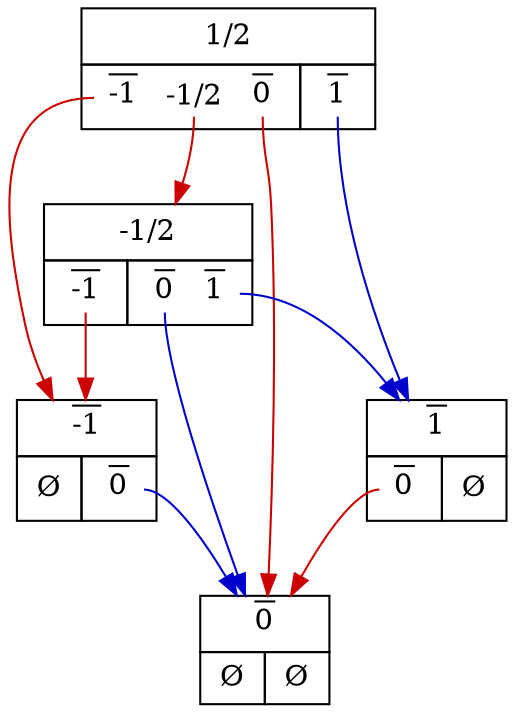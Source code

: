 digraph "0.5" {
   node_1 [shape=none,margin=0,label=
         <<TABLE BORDER="0" CELLBORDER="1" CELLSPACING="0" CELLPADDING="4">
         <TR><TD  CELLPADDING="5pt" COLSPAN="2">1/2</TD></TR>
         <TR><TD PORT="L"> <TABLE BORDER="0" CELLBORDER="0" CELLPADDING="0"><TR><TD CELLPADDING="1pt" PORT="-1,1"> <o>-1</o> </TD> &nbsp; <TD CELLPADDING="1pt" PORT="-1/2,2"> -1/2 </TD> &nbsp; <TD CELLPADDING="1pt" PORT="0,3"> <o>0</o> </TD> &nbsp; </TR></TABLE> </TD><TD PORT="R"> <TABLE BORDER="0" CELLBORDER="0" CELLPADDING="0"><TR><TD CELLPADDING="1pt"  PORT="1,1"> <o>1</o> </TD> &nbsp; </TR></TABLE> </TD></TR>
         </TABLE>>,
         ];
   node_1:"-1,1" -> node_2 [color="red3", dir=forward];
   node_2 [shape=none,margin=0,label=
         <<TABLE BORDER="0" CELLBORDER="1" CELLSPACING="0" CELLPADDING="4">
         <TR><TD  CELLPADDING="5pt" COLSPAN="2"><o>-1</o></TD></TR>
         <TR><TD PORT="L"> Ø </TD><TD PORT="R"> <TABLE BORDER="0" CELLBORDER="0" CELLPADDING="0"><TR><TD CELLPADDING="1pt"  PORT="0,1"> <o>0</o> </TD> &nbsp; </TR></TABLE> </TD></TR>
         </TABLE>>,
         ];
   node_2:"0,1" -> node_3 [color="blue3", dir=forward];
   node_3 [shape=none,margin=0,label=
         <<TABLE BORDER="0" CELLBORDER="1" CELLSPACING="0" CELLPADDING="4">
         <TR><TD  CELLPADDING="5pt" COLSPAN="2"><o>0</o></TD></TR>
         <TR><TD PORT="L"> Ø </TD><TD PORT="R"> Ø </TD></TR>
         </TABLE>>,
         ];
   node_1:"-1/2,2" -> node_4 [color="red3", dir=forward];
   node_4 [shape=none,margin=0,label=
         <<TABLE BORDER="0" CELLBORDER="1" CELLSPACING="0" CELLPADDING="4">
         <TR><TD  CELLPADDING="5pt" COLSPAN="2">-1/2</TD></TR>
         <TR><TD PORT="L"> <TABLE BORDER="0" CELLBORDER="0" CELLPADDING="0"><TR><TD CELLPADDING="1pt" PORT="-1,1"> <o>-1</o> </TD> &nbsp; </TR></TABLE> </TD><TD PORT="R"> <TABLE BORDER="0" CELLBORDER="0" CELLPADDING="0"><TR><TD CELLPADDING="1pt"  PORT="0,1"> <o>0</o> </TD> &nbsp; <TD CELLPADDING="1pt"  PORT="1,2"> <o>1</o> </TD> &nbsp; </TR></TABLE> </TD></TR>
         </TABLE>>,
         ];
   node_4:"-1,1" -> node_2 [color="red3", dir=forward];
   node_4:"0,1" -> node_3 [color="blue3", dir=forward];
   node_4:"1,2" -> node_5 [color="blue3", dir=forward];
   node_5 [shape=none,margin=0,label=
         <<TABLE BORDER="0" CELLBORDER="1" CELLSPACING="0" CELLPADDING="4">
         <TR><TD  CELLPADDING="5pt" COLSPAN="2"><o>1</o></TD></TR>
         <TR><TD PORT="L"> <TABLE BORDER="0" CELLBORDER="0" CELLPADDING="0"><TR><TD CELLPADDING="1pt" PORT="0,1"> <o>0</o> </TD> &nbsp; </TR></TABLE> </TD><TD PORT="R"> Ø </TD></TR>
         </TABLE>>,
         ];
   node_5:"0,1" -> node_3 [color="red3", dir=forward];
   node_1:"0,3" -> node_3 [color="red3", dir=forward];
   node_1:"1,1" -> node_5 [color="blue3", dir=forward];
}
